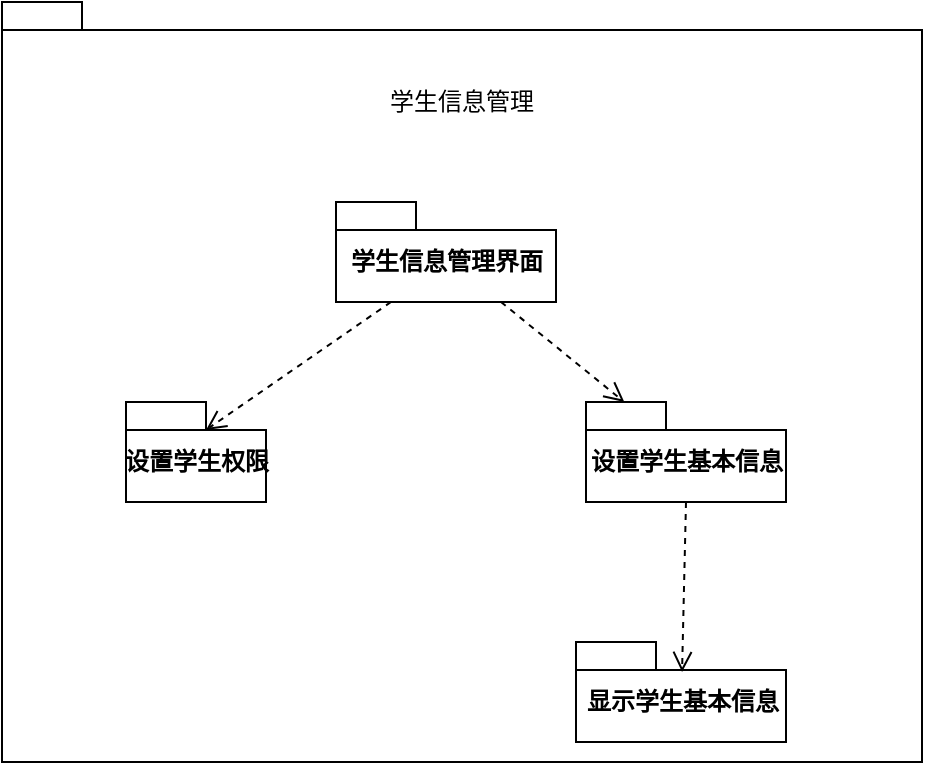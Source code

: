 <mxfile version="10.6.9" type="github"><diagram id="RggUGsM41PKG-WxnV2MD" name="第 1 页"><mxGraphModel dx="914" dy="616" grid="1" gridSize="10" guides="1" tooltips="1" connect="1" arrows="1" fold="1" page="1" pageScale="1" pageWidth="827" pageHeight="1169" math="0" shadow="0"><root><mxCell id="0"/><mxCell id="1" parent="0"/><mxCell id="OuAs6S-wrJMr5CUptFYU-1" value="" style="shape=folder;fontStyle=1;spacingTop=10;tabWidth=40;tabHeight=14;tabPosition=left;html=1;" vertex="1" parent="1"><mxGeometry x="228" y="90" width="460" height="380" as="geometry"/></mxCell><mxCell id="OuAs6S-wrJMr5CUptFYU-2" value="学生信息管理" style="text;html=1;strokeColor=none;fillColor=none;align=center;verticalAlign=middle;whiteSpace=wrap;rounded=0;" vertex="1" parent="1"><mxGeometry x="413" y="130" width="90" height="20" as="geometry"/></mxCell><mxCell id="OuAs6S-wrJMr5CUptFYU-3" value="学生信息管理界面" style="shape=folder;fontStyle=1;spacingTop=10;tabWidth=40;tabHeight=14;tabPosition=left;html=1;" vertex="1" parent="1"><mxGeometry x="395" y="190" width="110" height="50" as="geometry"/></mxCell><mxCell id="OuAs6S-wrJMr5CUptFYU-6" value="设置学生权限" style="shape=folder;fontStyle=1;spacingTop=10;tabWidth=40;tabHeight=14;tabPosition=left;html=1;" vertex="1" parent="1"><mxGeometry x="290" y="290" width="70" height="50" as="geometry"/></mxCell><mxCell id="OuAs6S-wrJMr5CUptFYU-7" value="设置学生基本信息" style="shape=folder;fontStyle=1;spacingTop=10;tabWidth=40;tabHeight=14;tabPosition=left;html=1;" vertex="1" parent="1"><mxGeometry x="520" y="290" width="100" height="50" as="geometry"/></mxCell><mxCell id="OuAs6S-wrJMr5CUptFYU-8" value="显示学生基本信息" style="shape=folder;fontStyle=1;spacingTop=10;tabWidth=40;tabHeight=14;tabPosition=left;html=1;" vertex="1" parent="1"><mxGeometry x="515" y="410" width="105" height="50" as="geometry"/></mxCell><mxCell id="OuAs6S-wrJMr5CUptFYU-9" value="" style="html=1;verticalAlign=bottom;endArrow=open;dashed=1;endSize=8;exitX=0.25;exitY=1;exitDx=0;exitDy=0;exitPerimeter=0;entryX=0;entryY=0;entryDx=40;entryDy=14;entryPerimeter=0;" edge="1" parent="1" source="OuAs6S-wrJMr5CUptFYU-3" target="OuAs6S-wrJMr5CUptFYU-6"><mxGeometry relative="1" as="geometry"><mxPoint x="400" y="260" as="sourcePoint"/><mxPoint x="320" y="260" as="targetPoint"/></mxGeometry></mxCell><mxCell id="OuAs6S-wrJMr5CUptFYU-13" value="" style="html=1;verticalAlign=bottom;endArrow=open;dashed=1;endSize=8;exitX=0.75;exitY=1;exitDx=0;exitDy=0;exitPerimeter=0;" edge="1" parent="1" source="OuAs6S-wrJMr5CUptFYU-3" target="OuAs6S-wrJMr5CUptFYU-7"><mxGeometry relative="1" as="geometry"><mxPoint x="433" y="250" as="sourcePoint"/><mxPoint x="340" y="314" as="targetPoint"/></mxGeometry></mxCell><mxCell id="OuAs6S-wrJMr5CUptFYU-14" value="" style="html=1;verticalAlign=bottom;endArrow=open;dashed=1;endSize=8;exitX=0.5;exitY=1;exitDx=0;exitDy=0;exitPerimeter=0;entryX=0.505;entryY=0.3;entryDx=0;entryDy=0;entryPerimeter=0;" edge="1" parent="1" source="OuAs6S-wrJMr5CUptFYU-7" target="OuAs6S-wrJMr5CUptFYU-8"><mxGeometry relative="1" as="geometry"><mxPoint x="443" y="260" as="sourcePoint"/><mxPoint x="350" y="324" as="targetPoint"/></mxGeometry></mxCell></root></mxGraphModel></diagram></mxfile>